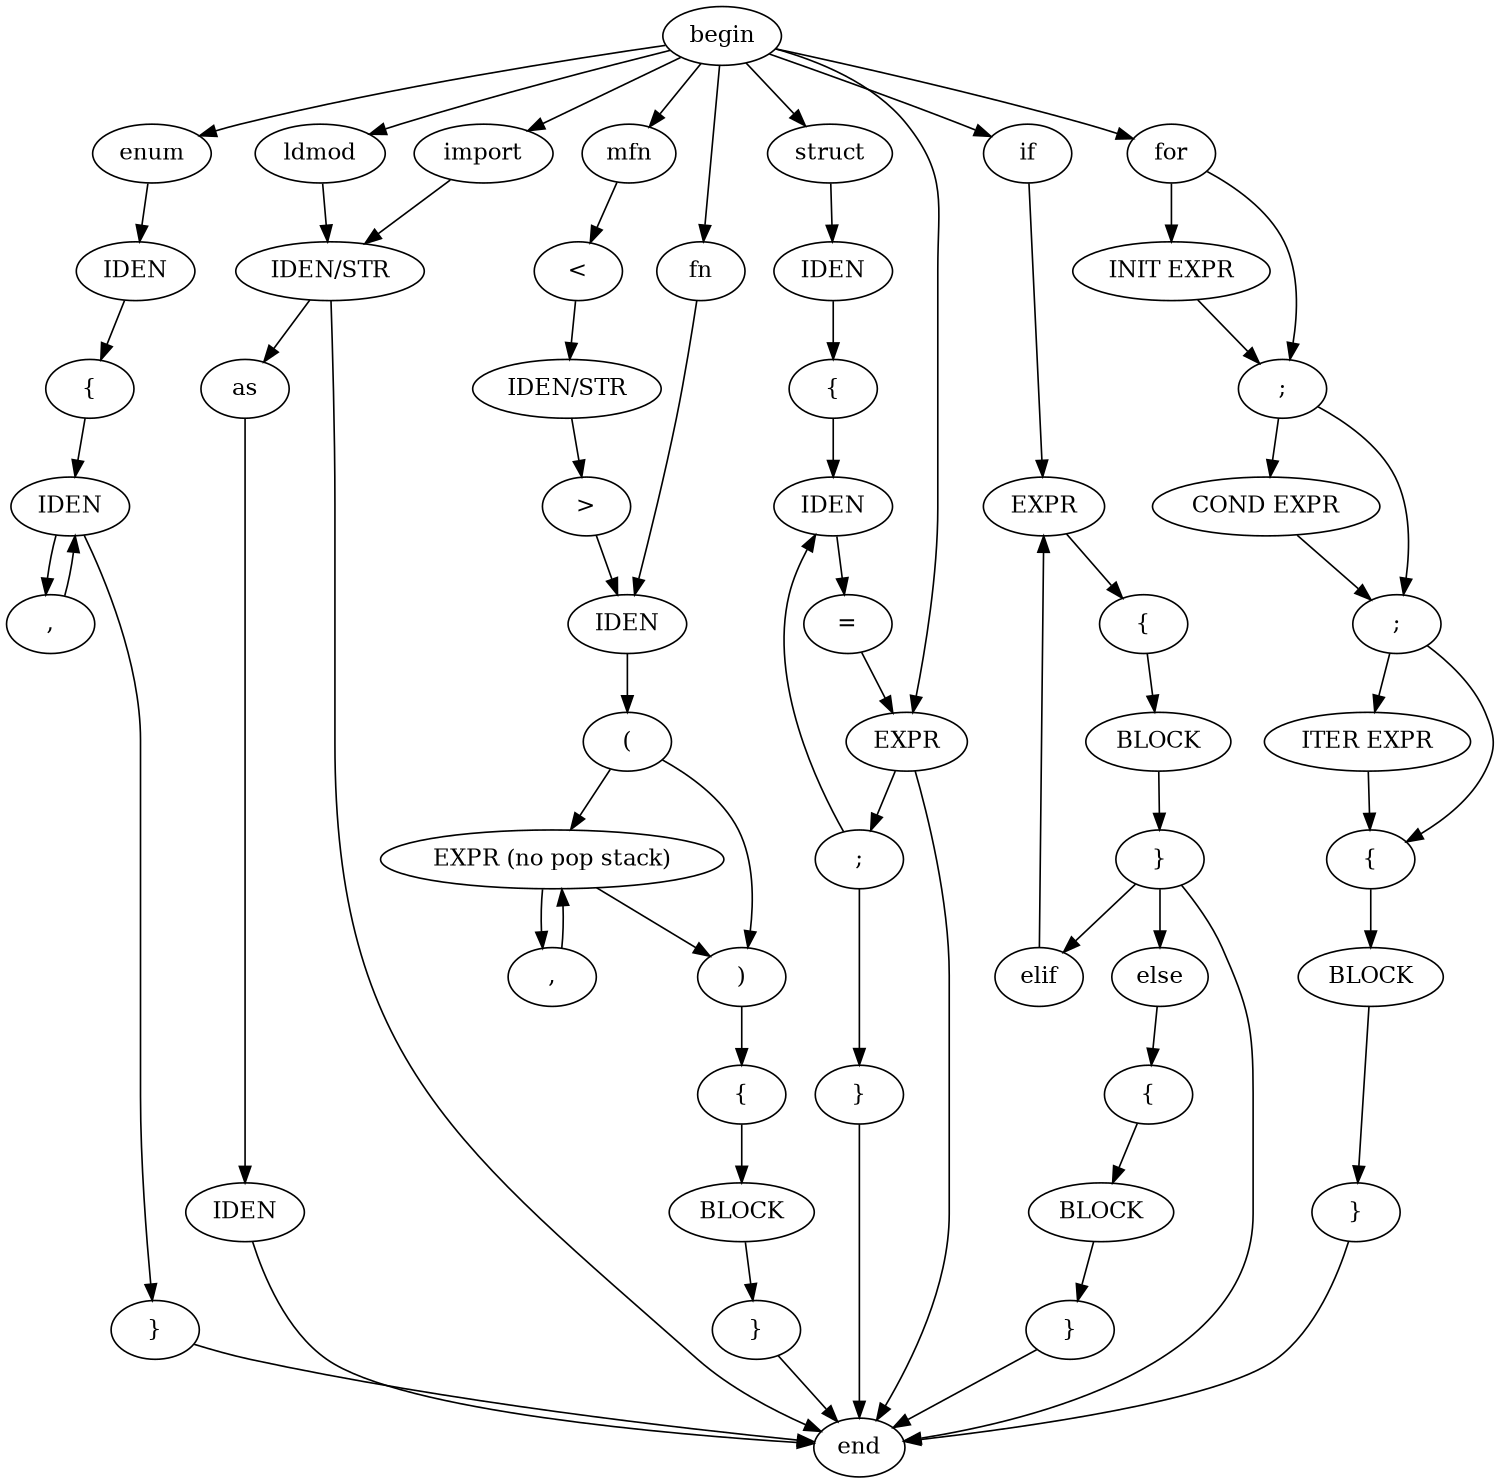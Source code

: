 # notes
# 1. STR = any const string
# 2. a BLOCK can contain only EXPR, struct, conditionals, loops, import, ldmod
# 3. maybe import identifier can be used as a variable too

digraph ParserKeywords {
	size = "10,10";
	begin;

	# Keywords
	begin -> { enum, import, struct, fn, mfn, if, for, ldmod };

	# enum
	ENUMNAME [ label = "IDEN" ];
	ENUMLBRACE [ label = "{" ];
	ENUMRBRACE [ label = "}" ];
	ENUMKEY [ label = "IDEN" ];
	ENUMSEPAR [ label = "," ];
	enum -> ENUMNAME -> ENUMLBRACE -> ENUMKEY -> { ENUMRBRACE, ENUMSEPAR };
	ENUMSEPAR -> ENUMKEY;
	ENUMRBRACE -> end;


	# import
	IMPORTNAME [ label = "IDEN/STR" ];
	IMPORTASNAME [ label = "IDEN" ];
	import -> IMPORTNAME -> { as, end };
	as -> IMPORTASNAME -> end;

	# struct
	STRUCTNAME [ label = "IDEN" ];
	STRUCTATTR [ label = "IDEN" ];
	STRUCTLBRACE [ label = "{" ];
	STRUCTRBRACE [ label = "}" ];
	STRUCTSEMICOL [ label = ";" ];
	struct -> STRUCTNAME -> STRUCTLBRACE -> STRUCTATTR -> "="
	       -> EXPR -> STRUCTSEMICOL -> { STRUCTATTR, STRUCTRBRACE };
	STRUCTRBRACE -> end;

	# fn
	FNNAME [ label = "IDEN" ];
	FNARG [ label = "EXPR (no pop stack)" ];
	FNLPAREN [ label = "(" ];
	FNARGCOMMA [ label = "," ];
	FNRPAREN [ label = ")" ];
	FNLBRACE [ label = "{" ];
	FNRBRACE [ label = "}" ];
	FNBLOCK [ label = "BLOCK" ];
	fn -> FNNAME -> FNLPAREN -> { FNRPAREN, FNARG };
	FNARG -> { FNARGCOMMA, FNRPAREN };
	FNARGCOMMA -> FNARG;
	FNRPAREN -> FNLBRACE -> FNBLOCK -> FNRBRACE -> end;

	# mfn
	MEMBEROF [ label = "IDEN/STR" ];
	MFNLANGLEBRACK [ label = "<" ];
	MFNRANGLEBRACK [ label = ">" ];
	mfn -> MFNLANGLEBRACK -> MEMBEROF -> MFNRANGLEBRACK -> FNNAME;

	# if
	IFCOND [ label = "EXPR" ];
	IFLBRACE [ label = "{" ];
	IFBLOCK [ label = "BLOCK" ];
	IFRBRACE [ label = "}" ];
	ELSELBRACE [ label = "{" ];
	ELSEBLOCK [ label = "BLOCK" ];
	ELSERBRACE [ label = "}" ];
	if -> IFCOND -> IFLBRACE -> IFBLOCK -> IFRBRACE -> { elif, else, end };
	elif -> IFCOND;
	else -> ELSELBRACE -> ELSEBLOCK -> ELSERBRACE -> end;

	# for
	FORINIT [ label = "INIT EXPR" ];
	FORINITSEMICOL [ label = ";" ];
	FORCOND [ label = "COND EXPR" ];
	FORCONDSEMICOL [ label = ";" ];
	FORITER [ label = "ITER EXPR" ];
	FORLBRACE [ label = "{" ];
	FORBLOCK [ label = "BLOCK" ];
	FORRBRACE [ label = "}" ];
	for -> FORINIT -> FORINITSEMICOL -> FORCOND -> FORCONDSEMICOL -> FORITER -> FORLBRACE;
	for -> FORINITSEMICOL; FORINITSEMICOL -> FORCONDSEMICOL; FORCONDSEMICOL -> FORLBRACE;
	FORLBRACE -> FORBLOCK -> FORRBRACE -> end;

	# ldmod
	ldmod -> IMPORTNAME;

	# at the end
	begin -> EXPR -> end;
	end;
}